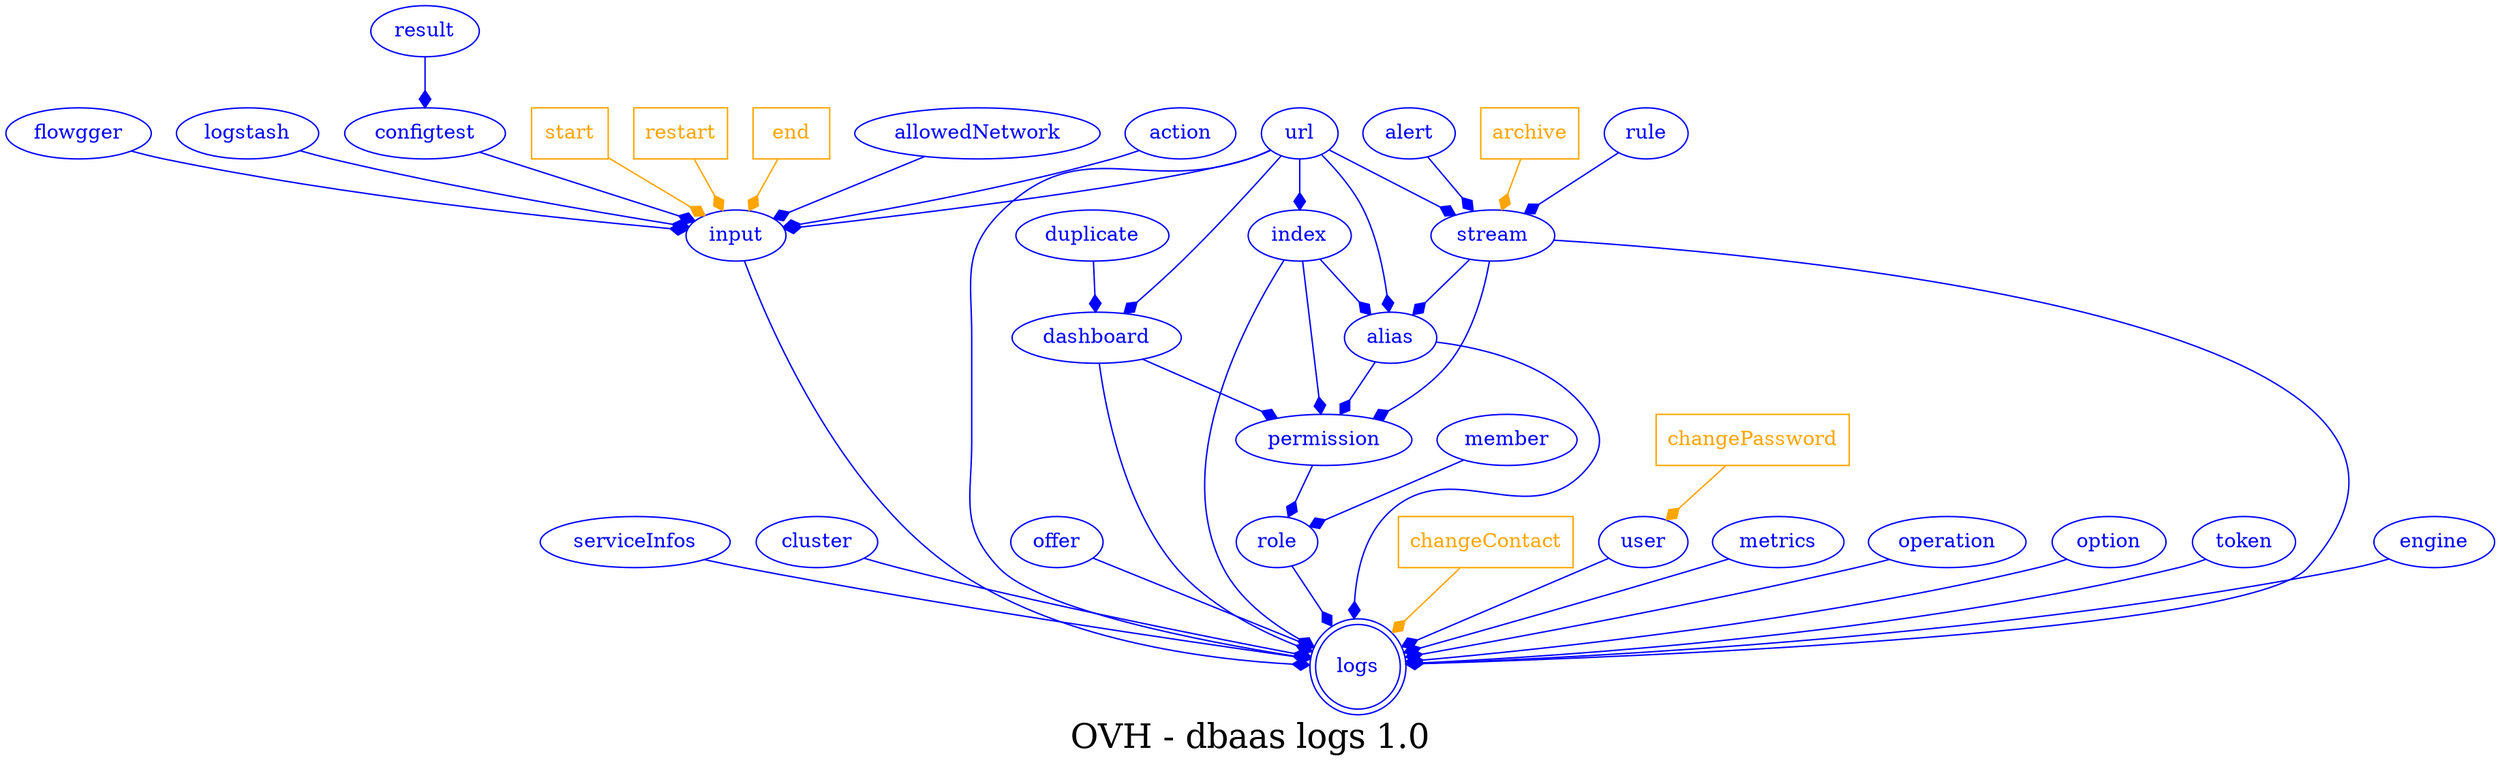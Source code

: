 digraph LexiconGraph {
graph[label="OVH - dbaas logs 1.0", fontsize=24]
splines=true
"logs" [color=blue, fontcolor=blue, shape=doublecircle]
"serviceInfos" -> "logs" [color=blue, fontcolor=blue, arrowhead=diamond, arrowtail=none]
"serviceInfos" [color=blue, fontcolor=blue, shape=ellipse]
"cluster" -> "logs" [color=blue, fontcolor=blue, arrowhead=diamond, arrowtail=none]
"cluster" [color=blue, fontcolor=blue, shape=ellipse]
"input" -> "logs" [color=blue, fontcolor=blue, arrowhead=diamond, arrowtail=none]
"input" [color=blue, fontcolor=blue, shape=ellipse]
"restart" [color=orange, fontcolor=orange, shape=box]
"restart" -> "input" [color=orange, fontcolor=orange, arrowhead=diamond, arrowtail=none]
"url" -> "input" [color=blue, fontcolor=blue, arrowhead=diamond, arrowtail=none]
"url" [color=blue, fontcolor=blue, shape=ellipse]
"end" [color=orange, fontcolor=orange, shape=box]
"end" -> "input" [color=orange, fontcolor=orange, arrowhead=diamond, arrowtail=none]
"allowedNetwork" -> "input" [color=blue, fontcolor=blue, arrowhead=diamond, arrowtail=none]
"allowedNetwork" [color=blue, fontcolor=blue, shape=ellipse]
"action" -> "input" [color=blue, fontcolor=blue, arrowhead=diamond, arrowtail=none]
"action" [color=blue, fontcolor=blue, shape=ellipse]
"flowgger" -> "input" [color=blue, fontcolor=blue, arrowhead=diamond, arrowtail=none]
"flowgger" [color=blue, fontcolor=blue, shape=ellipse]
"logstash" -> "input" [color=blue, fontcolor=blue, arrowhead=diamond, arrowtail=none]
"logstash" [color=blue, fontcolor=blue, shape=ellipse]
"configtest" -> "input" [color=blue, fontcolor=blue, arrowhead=diamond, arrowtail=none]
"configtest" [color=blue, fontcolor=blue, shape=ellipse]
"result" -> "configtest" [color=blue, fontcolor=blue, arrowhead=diamond, arrowtail=none]
"result" [color=blue, fontcolor=blue, shape=ellipse]
"start" [color=orange, fontcolor=orange, shape=box]
"start" -> "input" [color=orange, fontcolor=orange, arrowhead=diamond, arrowtail=none]
"offer" -> "logs" [color=blue, fontcolor=blue, arrowhead=diamond, arrowtail=none]
"offer" [color=blue, fontcolor=blue, shape=ellipse]
"index" -> "logs" [color=blue, fontcolor=blue, arrowhead=diamond, arrowtail=none]
"index" [color=blue, fontcolor=blue, shape=ellipse]
"url" -> "index" [color=blue, fontcolor=blue, arrowhead=diamond, arrowtail=none]
"alias" -> "logs" [color=blue, fontcolor=blue, arrowhead=diamond, arrowtail=none]
"alias" [color=blue, fontcolor=blue, shape=ellipse]
"index" -> "alias" [color=blue, fontcolor=blue, arrowhead=diamond, arrowtail=none]
"url" -> "alias" [color=blue, fontcolor=blue, arrowhead=diamond, arrowtail=none]
"stream" -> "alias" [color=blue, fontcolor=blue, arrowhead=diamond, arrowtail=none]
"stream" [color=blue, fontcolor=blue, shape=ellipse]
"stream" -> "logs" [color=blue, fontcolor=blue, arrowhead=diamond, arrowtail=none]
"alert" -> "stream" [color=blue, fontcolor=blue, arrowhead=diamond, arrowtail=none]
"alert" [color=blue, fontcolor=blue, shape=ellipse]
"archive" [color=orange, fontcolor=orange, shape=box]
"archive" -> "stream" [color=orange, fontcolor=orange, arrowhead=diamond, arrowtail=none]
"url" -> "stream" [color=blue, fontcolor=blue, arrowhead=diamond, arrowtail=none]
"rule" -> "stream" [color=blue, fontcolor=blue, arrowhead=diamond, arrowtail=none]
"rule" [color=blue, fontcolor=blue, shape=ellipse]
"dashboard" -> "logs" [color=blue, fontcolor=blue, arrowhead=diamond, arrowtail=none]
"dashboard" [color=blue, fontcolor=blue, shape=ellipse]
"duplicate" -> "dashboard" [color=blue, fontcolor=blue, arrowhead=diamond, arrowtail=none]
"duplicate" [color=blue, fontcolor=blue, shape=ellipse]
"url" -> "dashboard" [color=blue, fontcolor=blue, arrowhead=diamond, arrowtail=none]
"changeContact" [color=orange, fontcolor=orange, shape=box]
"changeContact" -> "logs" [color=orange, fontcolor=orange, arrowhead=diamond, arrowtail=none]
"user" -> "logs" [color=blue, fontcolor=blue, arrowhead=diamond, arrowtail=none]
"user" [color=blue, fontcolor=blue, shape=ellipse]
"changePassword" [color=orange, fontcolor=orange, shape=box]
"changePassword" -> "user" [color=orange, fontcolor=orange, arrowhead=diamond, arrowtail=none]
"url" -> "logs" [color=blue, fontcolor=blue, arrowhead=diamond, arrowtail=none]
"metrics" -> "logs" [color=blue, fontcolor=blue, arrowhead=diamond, arrowtail=none]
"metrics" [color=blue, fontcolor=blue, shape=ellipse]
"operation" -> "logs" [color=blue, fontcolor=blue, arrowhead=diamond, arrowtail=none]
"operation" [color=blue, fontcolor=blue, shape=ellipse]
"option" -> "logs" [color=blue, fontcolor=blue, arrowhead=diamond, arrowtail=none]
"option" [color=blue, fontcolor=blue, shape=ellipse]
"token" -> "logs" [color=blue, fontcolor=blue, arrowhead=diamond, arrowtail=none]
"token" [color=blue, fontcolor=blue, shape=ellipse]
"role" -> "logs" [color=blue, fontcolor=blue, arrowhead=diamond, arrowtail=none]
"role" [color=blue, fontcolor=blue, shape=ellipse]
"member" -> "role" [color=blue, fontcolor=blue, arrowhead=diamond, arrowtail=none]
"member" [color=blue, fontcolor=blue, shape=ellipse]
"permission" -> "role" [color=blue, fontcolor=blue, arrowhead=diamond, arrowtail=none]
"permission" [color=blue, fontcolor=blue, shape=ellipse]
"index" -> "permission" [color=blue, fontcolor=blue, arrowhead=diamond, arrowtail=none]
"stream" -> "permission" [color=blue, fontcolor=blue, arrowhead=diamond, arrowtail=none]
"alias" -> "permission" [color=blue, fontcolor=blue, arrowhead=diamond, arrowtail=none]
"dashboard" -> "permission" [color=blue, fontcolor=blue, arrowhead=diamond, arrowtail=none]
"engine" -> "logs" [color=blue, fontcolor=blue, arrowhead=diamond, arrowtail=none]
"engine" [color=blue, fontcolor=blue, shape=ellipse]
}
